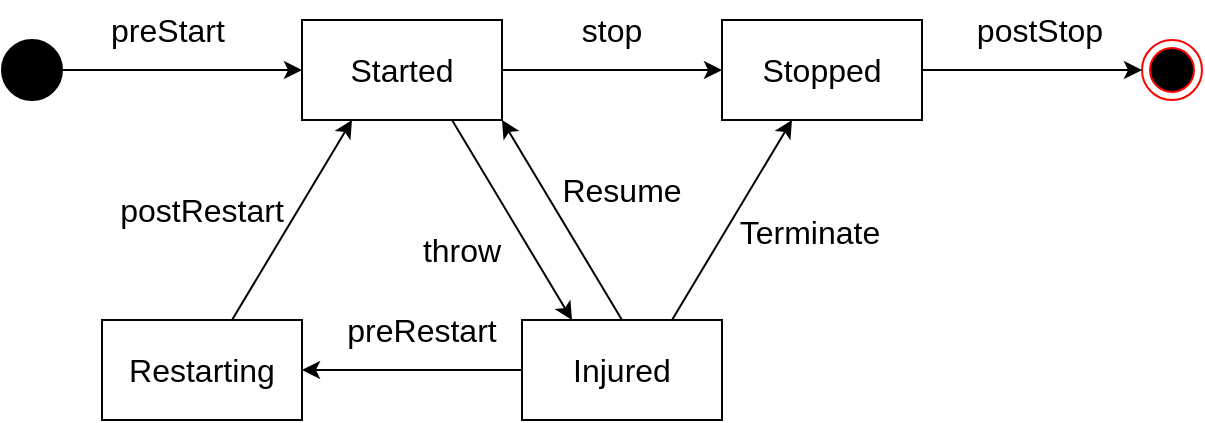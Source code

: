 <mxfile version="26.2.5">
  <diagram name="第 1 页" id="4BP5LGalQJ_J4Q13Kytv">
    <mxGraphModel dx="731" dy="627" grid="1" gridSize="10" guides="1" tooltips="1" connect="1" arrows="1" fold="1" page="1" pageScale="1" pageWidth="827" pageHeight="1169" math="0" shadow="0">
      <root>
        <mxCell id="0" />
        <mxCell id="1" parent="0" />
        <mxCell id="v1ZbwjhrTpeu1YLyPk_C-1" value="" style="ellipse;html=1;shape=endState;fillColor=#000000;strokeColor=#ff0000;fontSize=16;" vertex="1" parent="1">
          <mxGeometry x="640" y="270" width="30" height="30" as="geometry" />
        </mxCell>
        <mxCell id="v1ZbwjhrTpeu1YLyPk_C-4" style="edgeStyle=orthogonalEdgeStyle;rounded=0;orthogonalLoop=1;jettySize=auto;html=1;entryX=0;entryY=0.5;entryDx=0;entryDy=0;fontSize=16;" edge="1" parent="1" source="v1ZbwjhrTpeu1YLyPk_C-2" target="v1ZbwjhrTpeu1YLyPk_C-3">
          <mxGeometry relative="1" as="geometry" />
        </mxCell>
        <mxCell id="v1ZbwjhrTpeu1YLyPk_C-2" value="" style="ellipse;whiteSpace=wrap;html=1;aspect=fixed;fillColor=#000000;fontSize=16;" vertex="1" parent="1">
          <mxGeometry x="70" y="270" width="30" height="30" as="geometry" />
        </mxCell>
        <mxCell id="v1ZbwjhrTpeu1YLyPk_C-7" style="edgeStyle=orthogonalEdgeStyle;rounded=0;orthogonalLoop=1;jettySize=auto;html=1;entryX=0;entryY=0.5;entryDx=0;entryDy=0;fontSize=16;" edge="1" parent="1" source="v1ZbwjhrTpeu1YLyPk_C-3" target="v1ZbwjhrTpeu1YLyPk_C-6">
          <mxGeometry relative="1" as="geometry" />
        </mxCell>
        <mxCell id="v1ZbwjhrTpeu1YLyPk_C-13" style="rounded=0;orthogonalLoop=1;jettySize=auto;html=1;exitX=0.75;exitY=1;exitDx=0;exitDy=0;entryX=0.25;entryY=0;entryDx=0;entryDy=0;fontSize=16;" edge="1" parent="1" source="v1ZbwjhrTpeu1YLyPk_C-3" target="v1ZbwjhrTpeu1YLyPk_C-8">
          <mxGeometry relative="1" as="geometry" />
        </mxCell>
        <mxCell id="v1ZbwjhrTpeu1YLyPk_C-3" value="&lt;font&gt;Started&lt;/font&gt;" style="html=1;whiteSpace=wrap;fontSize=16;" vertex="1" parent="1">
          <mxGeometry x="220" y="260" width="100" height="50" as="geometry" />
        </mxCell>
        <mxCell id="v1ZbwjhrTpeu1YLyPk_C-10" style="edgeStyle=orthogonalEdgeStyle;rounded=0;orthogonalLoop=1;jettySize=auto;html=1;entryX=0;entryY=0.5;entryDx=0;entryDy=0;fontSize=16;" edge="1" parent="1" source="v1ZbwjhrTpeu1YLyPk_C-6" target="v1ZbwjhrTpeu1YLyPk_C-1">
          <mxGeometry relative="1" as="geometry" />
        </mxCell>
        <mxCell id="v1ZbwjhrTpeu1YLyPk_C-6" value="&lt;font&gt;Stopped&lt;/font&gt;" style="html=1;whiteSpace=wrap;fontSize=16;" vertex="1" parent="1">
          <mxGeometry x="430" y="260" width="100" height="50" as="geometry" />
        </mxCell>
        <mxCell id="v1ZbwjhrTpeu1YLyPk_C-12" style="edgeStyle=orthogonalEdgeStyle;rounded=0;orthogonalLoop=1;jettySize=auto;html=1;entryX=1;entryY=0.5;entryDx=0;entryDy=0;fontSize=16;" edge="1" parent="1" source="v1ZbwjhrTpeu1YLyPk_C-8" target="v1ZbwjhrTpeu1YLyPk_C-9">
          <mxGeometry relative="1" as="geometry" />
        </mxCell>
        <mxCell id="v1ZbwjhrTpeu1YLyPk_C-14" style="rounded=0;orthogonalLoop=1;jettySize=auto;html=1;exitX=0.5;exitY=0;exitDx=0;exitDy=0;entryX=1;entryY=1;entryDx=0;entryDy=0;fontSize=16;" edge="1" parent="1" source="v1ZbwjhrTpeu1YLyPk_C-8" target="v1ZbwjhrTpeu1YLyPk_C-3">
          <mxGeometry relative="1" as="geometry" />
        </mxCell>
        <mxCell id="v1ZbwjhrTpeu1YLyPk_C-15" style="rounded=0;orthogonalLoop=1;jettySize=auto;html=1;exitX=0.75;exitY=0;exitDx=0;exitDy=0;fontSize=16;" edge="1" parent="1" source="v1ZbwjhrTpeu1YLyPk_C-8" target="v1ZbwjhrTpeu1YLyPk_C-6">
          <mxGeometry relative="1" as="geometry" />
        </mxCell>
        <mxCell id="v1ZbwjhrTpeu1YLyPk_C-8" value="&lt;font&gt;Injured&lt;/font&gt;" style="html=1;whiteSpace=wrap;fontSize=16;" vertex="1" parent="1">
          <mxGeometry x="330" y="410" width="100" height="50" as="geometry" />
        </mxCell>
        <mxCell id="v1ZbwjhrTpeu1YLyPk_C-11" style="rounded=0;orthogonalLoop=1;jettySize=auto;html=1;entryX=0.25;entryY=1;entryDx=0;entryDy=0;fontSize=16;" edge="1" parent="1" source="v1ZbwjhrTpeu1YLyPk_C-9" target="v1ZbwjhrTpeu1YLyPk_C-3">
          <mxGeometry relative="1" as="geometry" />
        </mxCell>
        <mxCell id="v1ZbwjhrTpeu1YLyPk_C-9" value="&lt;font&gt;Restarting&lt;/font&gt;" style="html=1;whiteSpace=wrap;fontSize=16;" vertex="1" parent="1">
          <mxGeometry x="120" y="410" width="100" height="50" as="geometry" />
        </mxCell>
        <mxCell id="v1ZbwjhrTpeu1YLyPk_C-16" value="preStart" style="text;html=1;align=center;verticalAlign=middle;whiteSpace=wrap;rounded=0;fontSize=16;" vertex="1" parent="1">
          <mxGeometry x="123" y="250" width="60" height="30" as="geometry" />
        </mxCell>
        <mxCell id="v1ZbwjhrTpeu1YLyPk_C-17" value="stop" style="text;html=1;align=center;verticalAlign=middle;whiteSpace=wrap;rounded=0;fontSize=16;" vertex="1" parent="1">
          <mxGeometry x="345" y="250" width="60" height="30" as="geometry" />
        </mxCell>
        <mxCell id="v1ZbwjhrTpeu1YLyPk_C-18" value="Resume" style="text;html=1;align=center;verticalAlign=middle;whiteSpace=wrap;rounded=0;fontSize=16;" vertex="1" parent="1">
          <mxGeometry x="350" y="330" width="60" height="30" as="geometry" />
        </mxCell>
        <mxCell id="v1ZbwjhrTpeu1YLyPk_C-19" value="Terminate" style="text;html=1;align=center;verticalAlign=middle;whiteSpace=wrap;rounded=0;fontSize=16;" vertex="1" parent="1">
          <mxGeometry x="444" y="351" width="60" height="30" as="geometry" />
        </mxCell>
        <mxCell id="v1ZbwjhrTpeu1YLyPk_C-20" value="throw" style="text;html=1;align=center;verticalAlign=middle;whiteSpace=wrap;rounded=0;fontSize=16;" vertex="1" parent="1">
          <mxGeometry x="270" y="360" width="60" height="30" as="geometry" />
        </mxCell>
        <mxCell id="v1ZbwjhrTpeu1YLyPk_C-21" value="preRestart" style="text;html=1;align=center;verticalAlign=middle;whiteSpace=wrap;rounded=0;fontSize=16;" vertex="1" parent="1">
          <mxGeometry x="250" y="400" width="60" height="30" as="geometry" />
        </mxCell>
        <mxCell id="v1ZbwjhrTpeu1YLyPk_C-22" value="postRestart" style="text;html=1;align=center;verticalAlign=middle;whiteSpace=wrap;rounded=0;fontSize=16;" vertex="1" parent="1">
          <mxGeometry x="140" y="340" width="60" height="30" as="geometry" />
        </mxCell>
        <mxCell id="v1ZbwjhrTpeu1YLyPk_C-23" value="postStop" style="text;html=1;align=center;verticalAlign=middle;whiteSpace=wrap;rounded=0;fontSize=16;" vertex="1" parent="1">
          <mxGeometry x="559" y="250" width="60" height="30" as="geometry" />
        </mxCell>
      </root>
    </mxGraphModel>
  </diagram>
</mxfile>
